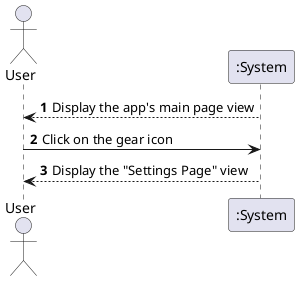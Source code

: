 @startuml
'https://plantuml.com/sequence-diagram

autonumber

actor "User" as user
participant ":System" as sys

user <-- sys: Display the app's main page view

user -> sys: Click on the gear icon
user <-- sys: Display the "Settings Page" view
@enduml